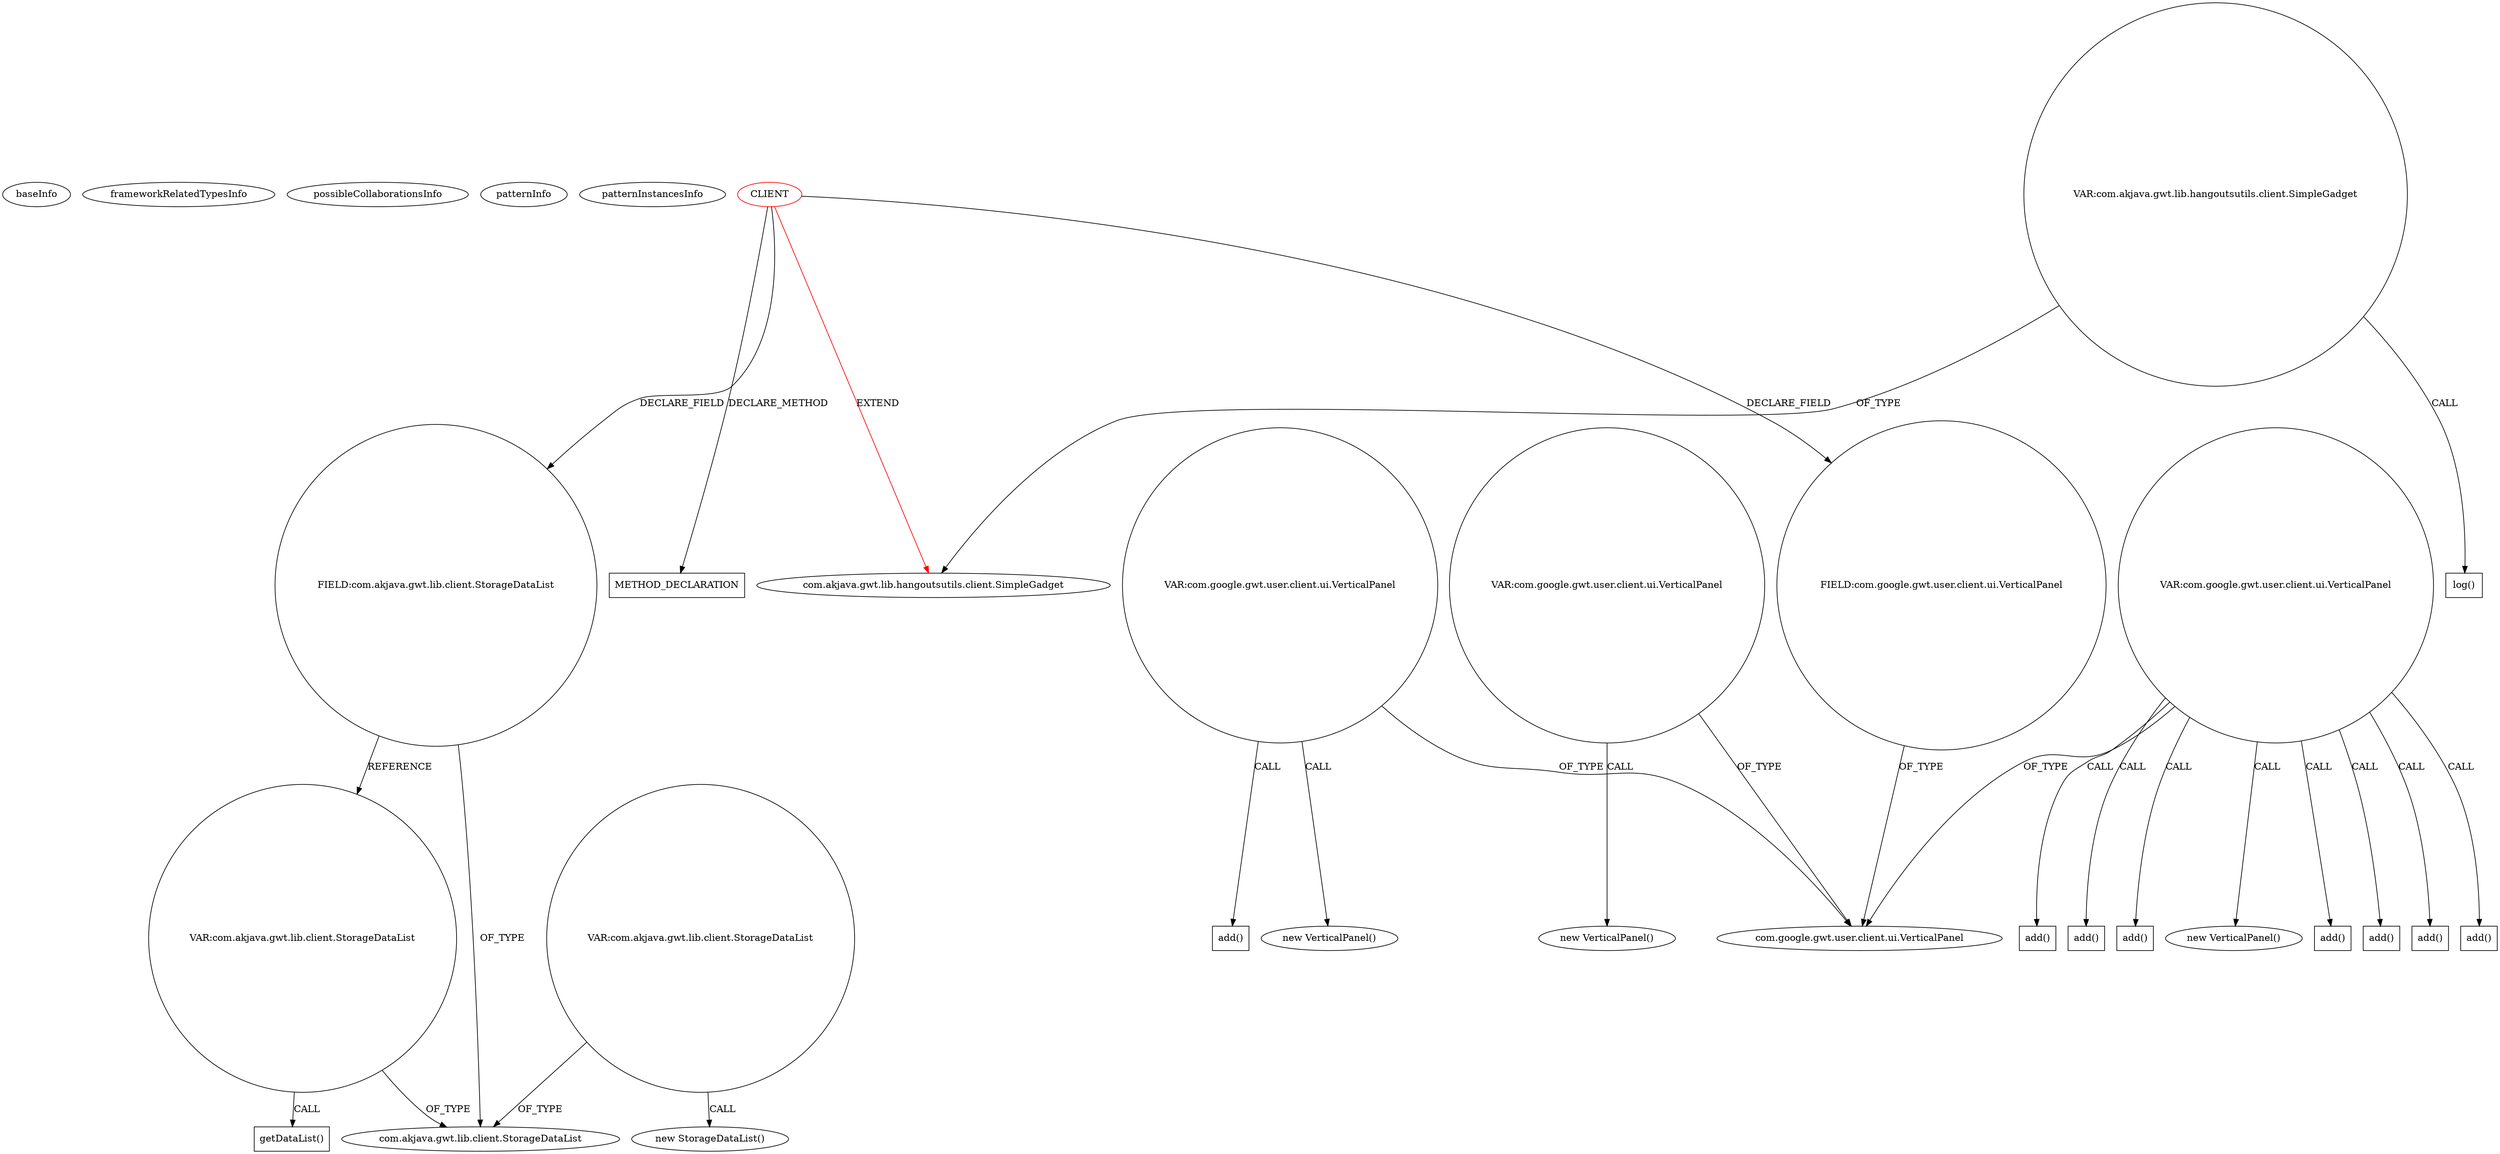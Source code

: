 digraph {
baseInfo[graphId=2162,category="pattern",isAnonymous=false,possibleRelation=false]
frameworkRelatedTypesInfo[0="com.akjava.gwt.lib.hangoutsutils.client.SimpleGadget"]
possibleCollaborationsInfo[]
patternInfo[frequency=2.0,patternRootClient=0]
patternInstancesInfo[0="akjava-GWT-Hangouts~/akjava-GWT-Hangouts/GWT-Hangouts-master/apps/sound-player/src/com/akjava/gwt/hangout/soundplayer/client/HangoutSoundPlayer.java~HangoutSoundPlayer~561",1="akjava-GWT-Hangouts~/akjava-GWT-Hangouts/GWT-Hangouts-master/apps/easyoverlay/src/com/akjava/gwt/hangout/easyoverlay/client/EasyOverlay.java~EasyOverlay~492"]
8[label="FIELD:com.akjava.gwt.lib.client.StorageDataList",vertexType="FIELD_DECLARATION",isFrameworkType=false,shape=circle]
355[label="VAR:com.akjava.gwt.lib.client.StorageDataList",vertexType="VARIABLE_EXPRESION",isFrameworkType=false,shape=circle]
9[label="com.akjava.gwt.lib.client.StorageDataList",vertexType="FRAMEWORK_CLASS_TYPE",isFrameworkType=false]
0[label="CLIENT",vertexType="ROOT_CLIENT_CLASS_DECLARATION",isFrameworkType=false,color=red]
356[label="getDataList()",vertexType="INSIDE_CALL",isFrameworkType=false,shape=box]
12[label="VAR:com.akjava.gwt.lib.client.StorageDataList",vertexType="VARIABLE_EXPRESION",isFrameworkType=false,shape=circle]
1[label="com.akjava.gwt.lib.hangoutsutils.client.SimpleGadget",vertexType="FRAMEWORK_CLASS_TYPE",isFrameworkType=false]
45[label="VAR:com.akjava.gwt.lib.hangoutsutils.client.SimpleGadget",vertexType="VARIABLE_EXPRESION",isFrameworkType=false,shape=circle]
46[label="log()",vertexType="INSIDE_CALL",isFrameworkType=false,shape=box]
2[label="FIELD:com.google.gwt.user.client.ui.VerticalPanel",vertexType="FIELD_DECLARATION",isFrameworkType=false,shape=circle]
331[label="METHOD_DECLARATION",vertexType="CLIENT_METHOD_DECLARATION",isFrameworkType=false,shape=box]
3[label="com.google.gwt.user.client.ui.VerticalPanel",vertexType="FRAMEWORK_CLASS_TYPE",isFrameworkType=false]
49[label="VAR:com.google.gwt.user.client.ui.VerticalPanel",vertexType="VARIABLE_EXPRESION",isFrameworkType=false,shape=circle]
73[label="VAR:com.google.gwt.user.client.ui.VerticalPanel",vertexType="VARIABLE_EXPRESION",isFrameworkType=false,shape=circle]
63[label="VAR:com.google.gwt.user.client.ui.VerticalPanel",vertexType="VARIABLE_EXPRESION",isFrameworkType=false,shape=circle]
11[label="new StorageDataList()",vertexType="CONSTRUCTOR_CALL",isFrameworkType=false]
192[label="add()",vertexType="INSIDE_CALL",isFrameworkType=false,shape=box]
98[label="add()",vertexType="INSIDE_CALL",isFrameworkType=false,shape=box]
83[label="add()",vertexType="INSIDE_CALL",isFrameworkType=false,shape=box]
141[label="add()",vertexType="INSIDE_CALL",isFrameworkType=false,shape=box]
151[label="add()",vertexType="INSIDE_CALL",isFrameworkType=false,shape=box]
61[label="add()",vertexType="INSIDE_CALL",isFrameworkType=false,shape=box]
265[label="add()",vertexType="INSIDE_CALL",isFrameworkType=false,shape=box]
170[label="add()",vertexType="INSIDE_CALL",isFrameworkType=false,shape=box]
62[label="new VerticalPanel()",vertexType="CONSTRUCTOR_CALL",isFrameworkType=false]
72[label="new VerticalPanel()",vertexType="CONSTRUCTOR_CALL",isFrameworkType=false]
48[label="new VerticalPanel()",vertexType="CONSTRUCTOR_CALL",isFrameworkType=false]
8->9[label="OF_TYPE"]
49->48[label="CALL"]
73->265[label="CALL"]
73->72[label="CALL"]
63->62[label="CALL"]
73->98[label="CALL"]
0->331[label="DECLARE_METHOD"]
355->9[label="OF_TYPE"]
0->1[label="EXTEND",color=red]
63->3[label="OF_TYPE"]
2->3[label="OF_TYPE"]
73->192[label="CALL"]
49->61[label="CALL"]
0->8[label="DECLARE_FIELD"]
8->355[label="REFERENCE"]
73->83[label="CALL"]
73->141[label="CALL"]
45->1[label="OF_TYPE"]
12->9[label="OF_TYPE"]
73->151[label="CALL"]
12->11[label="CALL"]
355->356[label="CALL"]
45->46[label="CALL"]
73->170[label="CALL"]
0->2[label="DECLARE_FIELD"]
49->3[label="OF_TYPE"]
73->3[label="OF_TYPE"]
}
